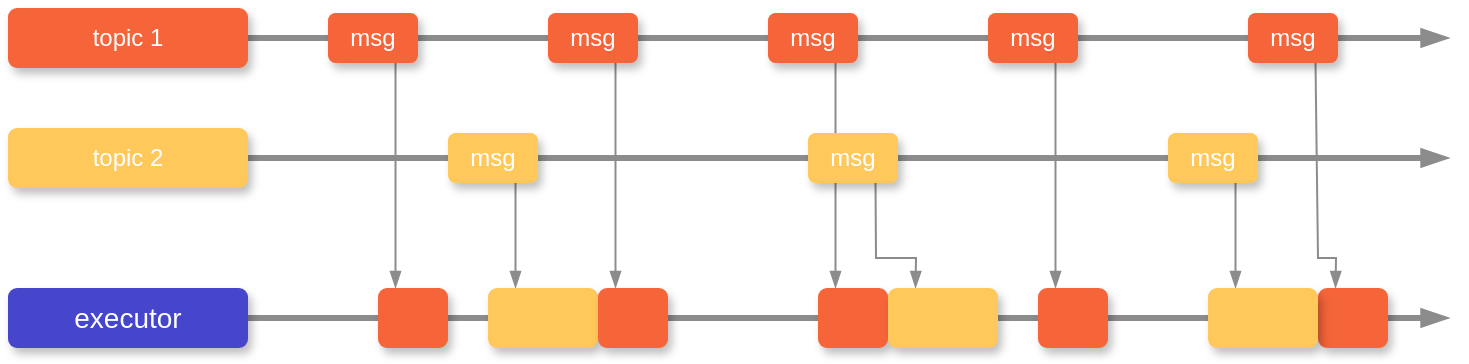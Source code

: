 <mxfile version="26.0.16">
  <diagram name="Page-1" id="fbcf5db9-b524-4cd4-e4f3-379dc89c3999">
    <mxGraphModel dx="2035" dy="653" grid="1" gridSize="5" guides="1" tooltips="1" connect="1" arrows="1" fold="1" page="1" pageScale="1" pageWidth="850" pageHeight="1100" background="none" math="0" shadow="0">
      <root>
        <mxCell id="0" />
        <mxCell id="1" parent="0" />
        <mxCell id="Ld-KCJlsTH6-ZNWS9vnA-54" style="edgeStyle=none;shape=connector;rounded=0;orthogonalLoop=1;jettySize=auto;html=1;entryX=0.25;entryY=0;entryDx=0;entryDy=0;strokeColor=#8C8C8C;align=center;verticalAlign=middle;fontFamily=Helvetica;fontSize=11;fontColor=default;labelBackgroundColor=default;endArrow=blockThin;endFill=1;exitX=0.75;exitY=1;exitDx=0;exitDy=0;strokeWidth=1;" parent="1" source="Ld-KCJlsTH6-ZNWS9vnA-55" target="Ld-KCJlsTH6-ZNWS9vnA-56" edge="1">
          <mxGeometry relative="1" as="geometry" />
        </mxCell>
        <mxCell id="Ld-KCJlsTH6-ZNWS9vnA-20" style="edgeStyle=none;shape=connector;rounded=0;orthogonalLoop=1;jettySize=auto;html=1;exitX=1;exitY=0.5;exitDx=0;exitDy=0;strokeColor=#8C8C8C;align=center;verticalAlign=middle;fontFamily=Helvetica;fontSize=11;fontColor=default;labelBackgroundColor=default;endArrow=blockThin;endFill=1;strokeWidth=3;" parent="1" source="i0LwA6_2LNfJ_4SGPeoE-86" edge="1">
          <mxGeometry relative="1" as="geometry">
            <mxPoint x="-60" y="130" as="targetPoint" />
          </mxGeometry>
        </mxCell>
        <mxCell id="i0LwA6_2LNfJ_4SGPeoE-86" value="topic 1" style="rounded=1;whiteSpace=wrap;html=1;strokeColor=none;strokeWidth=1;fillColor=#F66539;fontSize=12;fontColor=#FFFFFF;align=center;gradientColor=none;gradientDirection=east;verticalAlign=middle;shadow=1;labelBackgroundColor=none;fontFamily=Helvetica;" parent="1" vertex="1">
          <mxGeometry x="-780" y="115" width="120" height="30" as="geometry" />
        </mxCell>
        <mxCell id="Ld-KCJlsTH6-ZNWS9vnA-21" style="edgeStyle=none;shape=connector;rounded=0;orthogonalLoop=1;jettySize=auto;html=1;exitX=1;exitY=0.5;exitDx=0;exitDy=0;strokeColor=#8C8C8C;align=center;verticalAlign=middle;fontFamily=Helvetica;fontSize=11;fontColor=default;labelBackgroundColor=default;endArrow=blockThin;endFill=1;strokeWidth=3;" parent="1" source="Ld-KCJlsTH6-ZNWS9vnA-8" edge="1">
          <mxGeometry relative="1" as="geometry">
            <mxPoint x="-60" y="190" as="targetPoint" />
          </mxGeometry>
        </mxCell>
        <mxCell id="Ld-KCJlsTH6-ZNWS9vnA-8" value="topic 2" style="rounded=1;whiteSpace=wrap;html=1;strokeColor=none;strokeWidth=1;fillColor=#FFC85A;fontSize=12;fontColor=#FFFFFF;align=center;gradientColor=none;gradientDirection=east;verticalAlign=middle;shadow=1;labelBackgroundColor=none;fontFamily=Helvetica;" parent="1" vertex="1">
          <mxGeometry x="-780" y="175" width="120" height="30" as="geometry" />
        </mxCell>
        <mxCell id="Ld-KCJlsTH6-ZNWS9vnA-38" style="edgeStyle=none;shape=connector;rounded=0;orthogonalLoop=1;jettySize=auto;html=1;entryX=0.25;entryY=0;entryDx=0;entryDy=0;strokeColor=#8C8C8C;align=center;verticalAlign=middle;fontFamily=Helvetica;fontSize=11;fontColor=default;labelBackgroundColor=default;endArrow=blockThin;endFill=1;exitX=0.75;exitY=1;exitDx=0;exitDy=0;strokeWidth=1;" parent="1" source="Ld-KCJlsTH6-ZNWS9vnA-2" target="Ld-KCJlsTH6-ZNWS9vnA-34" edge="1">
          <mxGeometry relative="1" as="geometry" />
        </mxCell>
        <mxCell id="Ld-KCJlsTH6-ZNWS9vnA-2" value="msg" style="rounded=1;whiteSpace=wrap;html=1;strokeColor=none;strokeWidth=1;fillColor=#F66539;fontSize=12;fontColor=#FFFFFF;align=center;gradientColor=none;gradientDirection=east;verticalAlign=middle;shadow=1;labelBackgroundColor=none;fontFamily=Helvetica;" parent="1" vertex="1">
          <mxGeometry x="-620" y="117.5" width="45" height="25" as="geometry" />
        </mxCell>
        <mxCell id="Ld-KCJlsTH6-ZNWS9vnA-50" style="edgeStyle=none;shape=connector;rounded=0;orthogonalLoop=1;jettySize=auto;html=1;entryX=0.25;entryY=0;entryDx=0;entryDy=0;strokeColor=#8C8C8C;align=center;verticalAlign=middle;fontFamily=Helvetica;fontSize=11;fontColor=default;labelBackgroundColor=default;endArrow=blockThin;endFill=1;exitX=0.75;exitY=1;exitDx=0;exitDy=0;strokeWidth=1;" parent="1" source="i0LwA6_2LNfJ_4SGPeoE-89" target="Ld-KCJlsTH6-ZNWS9vnA-39" edge="1">
          <mxGeometry relative="1" as="geometry" />
        </mxCell>
        <mxCell id="i0LwA6_2LNfJ_4SGPeoE-89" value="msg" style="rounded=1;whiteSpace=wrap;html=1;strokeColor=none;strokeWidth=1;fillColor=#FFC85A;fontSize=12;fontColor=#FFFFFF;align=center;gradientColor=none;gradientDirection=east;verticalAlign=middle;shadow=1;labelBackgroundColor=none;fontFamily=Helvetica;" parent="1" vertex="1">
          <mxGeometry x="-560" y="177.5" width="45" height="25" as="geometry" />
        </mxCell>
        <mxCell id="Ld-KCJlsTH6-ZNWS9vnA-70" style="edgeStyle=none;shape=connector;rounded=0;orthogonalLoop=1;jettySize=auto;html=1;strokeColor=#8C8C8C;align=center;verticalAlign=middle;fontFamily=Helvetica;fontSize=11;fontColor=default;labelBackgroundColor=default;endArrow=blockThin;endFill=1;strokeWidth=3;" parent="1" source="Ld-KCJlsTH6-ZNWS9vnA-35" edge="1">
          <mxGeometry relative="1" as="geometry">
            <mxPoint x="-60" y="270" as="targetPoint" />
          </mxGeometry>
        </mxCell>
        <mxCell id="Ld-KCJlsTH6-ZNWS9vnA-35" value="executor" style="rounded=1;whiteSpace=wrap;html=1;strokeColor=none;strokeWidth=1;fillColor=#4646CC;fontSize=14;fontColor=#FFFFFF;align=center;gradientColor=none;gradientDirection=east;verticalAlign=middle;shadow=1;labelBackgroundColor=none;" parent="1" vertex="1">
          <mxGeometry x="-780" y="255" width="120" height="30" as="geometry" />
        </mxCell>
        <mxCell id="Ld-KCJlsTH6-ZNWS9vnA-34" value="" style="rounded=1;whiteSpace=wrap;html=1;strokeColor=none;strokeWidth=1;fillColor=#F66539;fontSize=12;fontColor=#FFFFFF;align=center;gradientColor=none;gradientDirection=east;verticalAlign=middle;shadow=1;labelBackgroundColor=none;fontFamily=Helvetica;" parent="1" vertex="1">
          <mxGeometry x="-595" y="255" width="35" height="30" as="geometry" />
        </mxCell>
        <mxCell id="Ld-KCJlsTH6-ZNWS9vnA-39" value="" style="rounded=1;whiteSpace=wrap;html=1;strokeColor=none;strokeWidth=1;fillColor=#FFC85A;fontSize=12;fontColor=#FFFFFF;align=center;gradientColor=none;gradientDirection=east;verticalAlign=middle;shadow=1;labelBackgroundColor=none;fontFamily=Helvetica;" parent="1" vertex="1">
          <mxGeometry x="-540" y="255" width="55" height="30" as="geometry" />
        </mxCell>
        <mxCell id="Ld-KCJlsTH6-ZNWS9vnA-51" style="edgeStyle=none;shape=connector;rounded=0;orthogonalLoop=1;jettySize=auto;html=1;entryX=0.25;entryY=0;entryDx=0;entryDy=0;strokeColor=#8C8C8C;align=center;verticalAlign=middle;fontFamily=Helvetica;fontSize=11;fontColor=default;labelBackgroundColor=default;endArrow=blockThin;endFill=1;exitX=0.75;exitY=1;exitDx=0;exitDy=0;strokeWidth=1;" parent="1" source="Ld-KCJlsTH6-ZNWS9vnA-52" target="Ld-KCJlsTH6-ZNWS9vnA-53" edge="1">
          <mxGeometry relative="1" as="geometry" />
        </mxCell>
        <mxCell id="Ld-KCJlsTH6-ZNWS9vnA-52" value="msg" style="rounded=1;whiteSpace=wrap;html=1;strokeColor=none;strokeWidth=1;fillColor=#F66539;fontSize=12;fontColor=#FFFFFF;align=center;gradientColor=none;gradientDirection=east;verticalAlign=middle;shadow=1;labelBackgroundColor=none;fontFamily=Helvetica;" parent="1" vertex="1">
          <mxGeometry x="-510" y="117.5" width="45" height="25" as="geometry" />
        </mxCell>
        <mxCell id="Ld-KCJlsTH6-ZNWS9vnA-53" value="" style="rounded=1;whiteSpace=wrap;html=1;strokeColor=none;strokeWidth=1;fillColor=#F66539;fontSize=12;fontColor=#FFFFFF;align=center;gradientColor=none;gradientDirection=east;verticalAlign=middle;shadow=1;labelBackgroundColor=none;fontFamily=Helvetica;" parent="1" vertex="1">
          <mxGeometry x="-485" y="255" width="35" height="30" as="geometry" />
        </mxCell>
        <mxCell id="Ld-KCJlsTH6-ZNWS9vnA-55" value="msg" style="rounded=1;whiteSpace=wrap;html=1;strokeColor=none;strokeWidth=1;fillColor=#F66539;fontSize=12;fontColor=#FFFFFF;align=center;gradientColor=none;gradientDirection=east;verticalAlign=middle;shadow=1;labelBackgroundColor=none;fontFamily=Helvetica;" parent="1" vertex="1">
          <mxGeometry x="-400" y="117.5" width="45" height="25" as="geometry" />
        </mxCell>
        <mxCell id="Ld-KCJlsTH6-ZNWS9vnA-56" value="" style="rounded=1;whiteSpace=wrap;html=1;strokeColor=none;strokeWidth=1;fillColor=#F66539;fontSize=12;fontColor=#FFFFFF;align=center;gradientColor=none;gradientDirection=east;verticalAlign=middle;shadow=1;labelBackgroundColor=none;fontFamily=Helvetica;" parent="1" vertex="1">
          <mxGeometry x="-375" y="255" width="35" height="30" as="geometry" />
        </mxCell>
        <mxCell id="Ld-KCJlsTH6-ZNWS9vnA-57" style="edgeStyle=none;shape=connector;rounded=0;orthogonalLoop=1;jettySize=auto;html=1;entryX=0.25;entryY=0;entryDx=0;entryDy=0;strokeColor=#8C8C8C;align=center;verticalAlign=middle;fontFamily=Helvetica;fontSize=11;fontColor=default;labelBackgroundColor=default;endArrow=blockThin;endFill=1;exitX=0.75;exitY=1;exitDx=0;exitDy=0;strokeWidth=1;" parent="1" source="Ld-KCJlsTH6-ZNWS9vnA-58" target="Ld-KCJlsTH6-ZNWS9vnA-59" edge="1">
          <mxGeometry relative="1" as="geometry" />
        </mxCell>
        <mxCell id="Ld-KCJlsTH6-ZNWS9vnA-58" value="msg" style="rounded=1;whiteSpace=wrap;html=1;strokeColor=none;strokeWidth=1;fillColor=#F66539;fontSize=12;fontColor=#FFFFFF;align=center;gradientColor=none;gradientDirection=east;verticalAlign=middle;shadow=1;labelBackgroundColor=none;fontFamily=Helvetica;" parent="1" vertex="1">
          <mxGeometry x="-290" y="117.5" width="45" height="25" as="geometry" />
        </mxCell>
        <mxCell id="Ld-KCJlsTH6-ZNWS9vnA-59" value="" style="rounded=1;whiteSpace=wrap;html=1;strokeColor=none;strokeWidth=1;fillColor=#F66539;fontSize=12;fontColor=#FFFFFF;align=center;gradientColor=none;gradientDirection=east;verticalAlign=middle;shadow=1;labelBackgroundColor=none;fontFamily=Helvetica;" parent="1" vertex="1">
          <mxGeometry x="-265" y="255" width="35" height="30" as="geometry" />
        </mxCell>
        <mxCell id="Ld-KCJlsTH6-ZNWS9vnA-60" style="edgeStyle=none;shape=connector;rounded=0;orthogonalLoop=1;jettySize=auto;html=1;entryX=0.25;entryY=0;entryDx=0;entryDy=0;strokeColor=#8C8C8C;align=center;verticalAlign=middle;fontFamily=Helvetica;fontSize=11;fontColor=default;labelBackgroundColor=default;endArrow=blockThin;endFill=1;exitX=0.75;exitY=1;exitDx=0;exitDy=0;strokeWidth=1;" parent="1" source="Ld-KCJlsTH6-ZNWS9vnA-61" target="Ld-KCJlsTH6-ZNWS9vnA-62" edge="1">
          <mxGeometry relative="1" as="geometry">
            <Array as="points">
              <mxPoint x="-125" y="240" />
              <mxPoint x="-116" y="240" />
            </Array>
          </mxGeometry>
        </mxCell>
        <mxCell id="Ld-KCJlsTH6-ZNWS9vnA-61" value="msg" style="rounded=1;whiteSpace=wrap;html=1;strokeColor=none;strokeWidth=1;fillColor=#F66539;fontSize=12;fontColor=#FFFFFF;align=center;gradientColor=none;gradientDirection=east;verticalAlign=middle;shadow=1;labelBackgroundColor=none;fontFamily=Helvetica;" parent="1" vertex="1">
          <mxGeometry x="-160" y="117.5" width="45" height="25" as="geometry" />
        </mxCell>
        <mxCell id="Ld-KCJlsTH6-ZNWS9vnA-62" value="" style="rounded=1;whiteSpace=wrap;html=1;strokeColor=none;strokeWidth=1;fillColor=#F66539;fontSize=12;fontColor=#FFFFFF;align=center;gradientColor=none;gradientDirection=east;verticalAlign=middle;shadow=1;labelBackgroundColor=none;fontFamily=Helvetica;" parent="1" vertex="1">
          <mxGeometry x="-125" y="255" width="35" height="30" as="geometry" />
        </mxCell>
        <mxCell id="Ld-KCJlsTH6-ZNWS9vnA-63" style="edgeStyle=none;shape=connector;rounded=0;orthogonalLoop=1;jettySize=auto;html=1;entryX=0.25;entryY=0;entryDx=0;entryDy=0;strokeColor=#8C8C8C;align=center;verticalAlign=middle;fontFamily=Helvetica;fontSize=11;fontColor=default;labelBackgroundColor=default;endArrow=blockThin;endFill=1;exitX=0.75;exitY=1;exitDx=0;exitDy=0;strokeWidth=1;" parent="1" source="Ld-KCJlsTH6-ZNWS9vnA-64" target="Ld-KCJlsTH6-ZNWS9vnA-65" edge="1">
          <mxGeometry relative="1" as="geometry">
            <Array as="points">
              <mxPoint x="-346" y="240" />
              <mxPoint x="-326" y="240" />
            </Array>
          </mxGeometry>
        </mxCell>
        <mxCell id="Ld-KCJlsTH6-ZNWS9vnA-64" value="msg" style="rounded=1;whiteSpace=wrap;html=1;strokeColor=none;strokeWidth=1;fillColor=#FFC85A;fontSize=12;fontColor=#FFFFFF;align=center;gradientColor=none;gradientDirection=east;verticalAlign=middle;shadow=1;labelBackgroundColor=none;fontFamily=Helvetica;" parent="1" vertex="1">
          <mxGeometry x="-380" y="177.5" width="45" height="25" as="geometry" />
        </mxCell>
        <mxCell id="Ld-KCJlsTH6-ZNWS9vnA-65" value="" style="rounded=1;whiteSpace=wrap;html=1;strokeColor=none;strokeWidth=1;fillColor=#FFC85A;fontSize=12;fontColor=#FFFFFF;align=center;gradientColor=none;gradientDirection=east;verticalAlign=middle;shadow=1;labelBackgroundColor=none;fontFamily=Helvetica;" parent="1" vertex="1">
          <mxGeometry x="-340" y="255" width="55" height="30" as="geometry" />
        </mxCell>
        <mxCell id="Ld-KCJlsTH6-ZNWS9vnA-66" style="edgeStyle=none;shape=connector;rounded=0;orthogonalLoop=1;jettySize=auto;html=1;entryX=0.25;entryY=0;entryDx=0;entryDy=0;strokeColor=#8C8C8C;align=center;verticalAlign=middle;fontFamily=Helvetica;fontSize=11;fontColor=default;labelBackgroundColor=default;endArrow=blockThin;endFill=1;exitX=0.75;exitY=1;exitDx=0;exitDy=0;strokeWidth=1;" parent="1" source="Ld-KCJlsTH6-ZNWS9vnA-67" target="Ld-KCJlsTH6-ZNWS9vnA-68" edge="1">
          <mxGeometry relative="1" as="geometry" />
        </mxCell>
        <mxCell id="Ld-KCJlsTH6-ZNWS9vnA-67" value="msg" style="rounded=1;whiteSpace=wrap;html=1;strokeColor=none;strokeWidth=1;fillColor=#FFC85A;fontSize=12;fontColor=#FFFFFF;align=center;gradientColor=none;gradientDirection=east;verticalAlign=middle;shadow=1;labelBackgroundColor=none;fontFamily=Helvetica;" parent="1" vertex="1">
          <mxGeometry x="-200" y="177.5" width="45" height="25" as="geometry" />
        </mxCell>
        <mxCell id="Ld-KCJlsTH6-ZNWS9vnA-68" value="" style="rounded=1;whiteSpace=wrap;html=1;strokeColor=none;strokeWidth=1;fillColor=#FFC85A;fontSize=12;fontColor=#FFFFFF;align=center;gradientColor=none;gradientDirection=east;verticalAlign=middle;shadow=1;labelBackgroundColor=none;fontFamily=Helvetica;" parent="1" vertex="1">
          <mxGeometry x="-180" y="255" width="55" height="30" as="geometry" />
        </mxCell>
      </root>
    </mxGraphModel>
  </diagram>
</mxfile>
